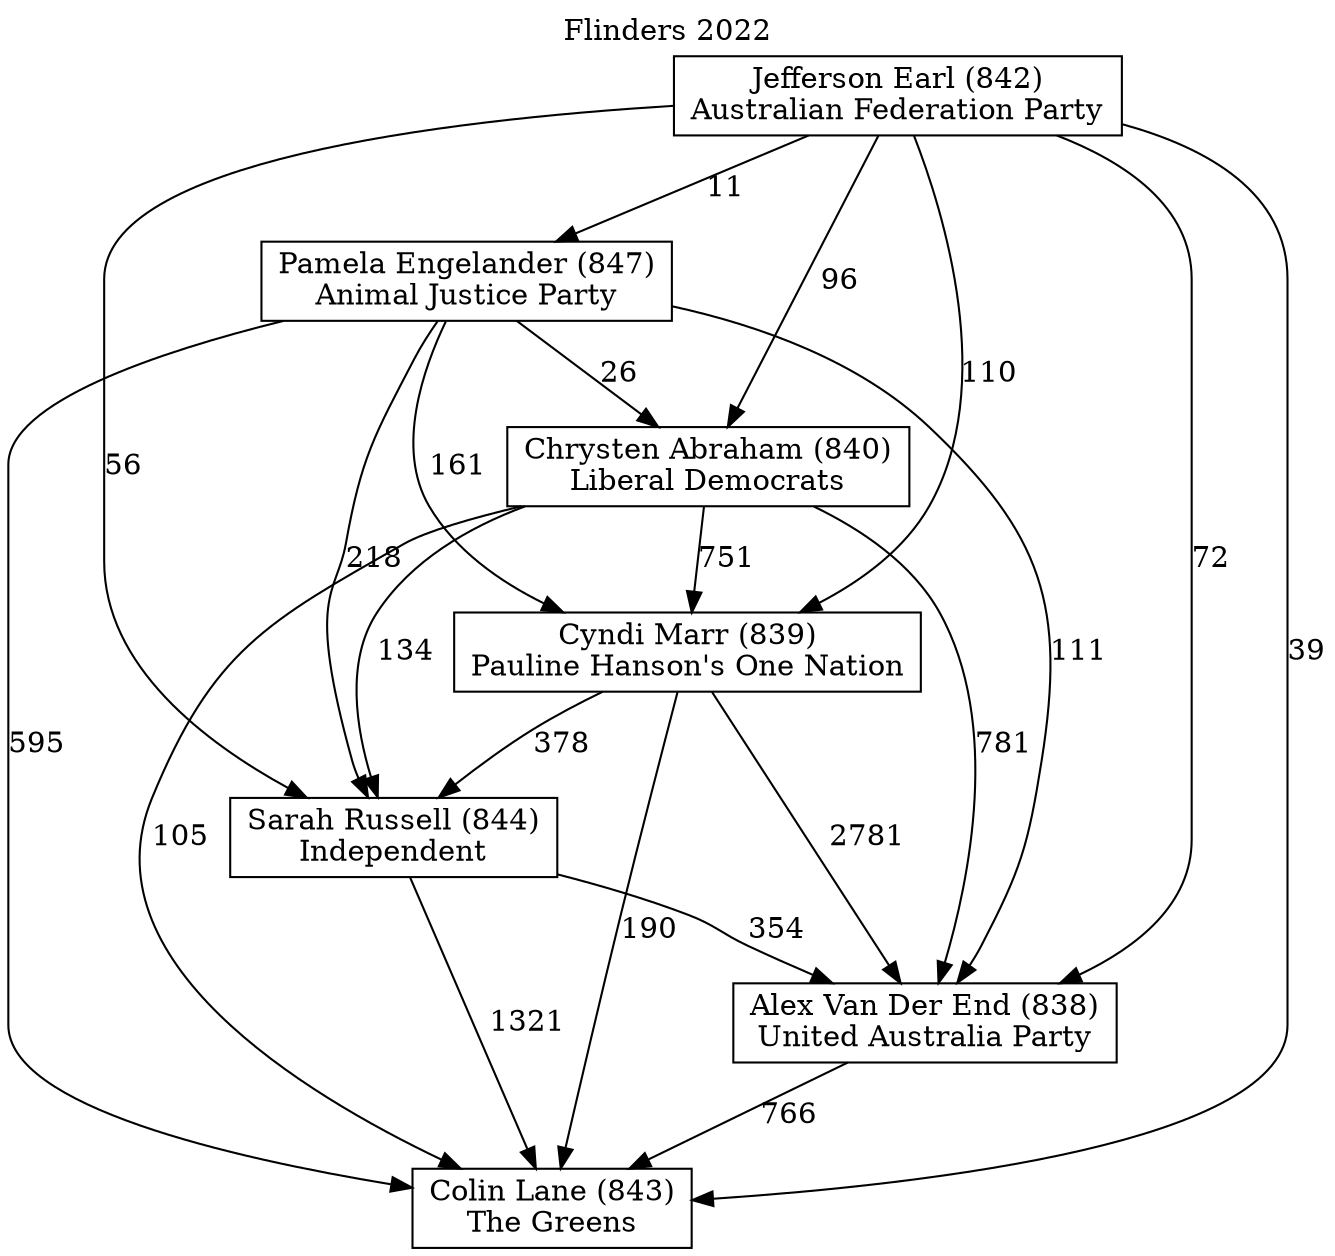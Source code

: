 // House preference flow
digraph "Colin Lane (843)_Flinders_2022" {
	graph [label="Flinders 2022" labelloc=t mclimit=10]
	node [shape=box]
	"Pamela Engelander (847)" [label="Pamela Engelander (847)
Animal Justice Party"]
	"Colin Lane (843)" [label="Colin Lane (843)
The Greens"]
	"Alex Van Der End (838)" [label="Alex Van Der End (838)
United Australia Party"]
	"Cyndi Marr (839)" [label="Cyndi Marr (839)
Pauline Hanson's One Nation"]
	"Jefferson Earl (842)" [label="Jefferson Earl (842)
Australian Federation Party"]
	"Sarah Russell (844)" [label="Sarah Russell (844)
Independent"]
	"Chrysten Abraham (840)" [label="Chrysten Abraham (840)
Liberal Democrats"]
	"Chrysten Abraham (840)" -> "Sarah Russell (844)" [label=134]
	"Jefferson Earl (842)" -> "Chrysten Abraham (840)" [label=96]
	"Chrysten Abraham (840)" -> "Cyndi Marr (839)" [label=751]
	"Sarah Russell (844)" -> "Alex Van Der End (838)" [label=354]
	"Cyndi Marr (839)" -> "Colin Lane (843)" [label=190]
	"Pamela Engelander (847)" -> "Colin Lane (843)" [label=595]
	"Pamela Engelander (847)" -> "Cyndi Marr (839)" [label=161]
	"Pamela Engelander (847)" -> "Alex Van Der End (838)" [label=111]
	"Jefferson Earl (842)" -> "Sarah Russell (844)" [label=56]
	"Alex Van Der End (838)" -> "Colin Lane (843)" [label=766]
	"Pamela Engelander (847)" -> "Sarah Russell (844)" [label=218]
	"Cyndi Marr (839)" -> "Sarah Russell (844)" [label=378]
	"Chrysten Abraham (840)" -> "Colin Lane (843)" [label=105]
	"Chrysten Abraham (840)" -> "Alex Van Der End (838)" [label=781]
	"Sarah Russell (844)" -> "Colin Lane (843)" [label=1321]
	"Jefferson Earl (842)" -> "Cyndi Marr (839)" [label=110]
	"Jefferson Earl (842)" -> "Pamela Engelander (847)" [label=11]
	"Pamela Engelander (847)" -> "Chrysten Abraham (840)" [label=26]
	"Cyndi Marr (839)" -> "Alex Van Der End (838)" [label=2781]
	"Jefferson Earl (842)" -> "Colin Lane (843)" [label=39]
	"Jefferson Earl (842)" -> "Alex Van Der End (838)" [label=72]
}
